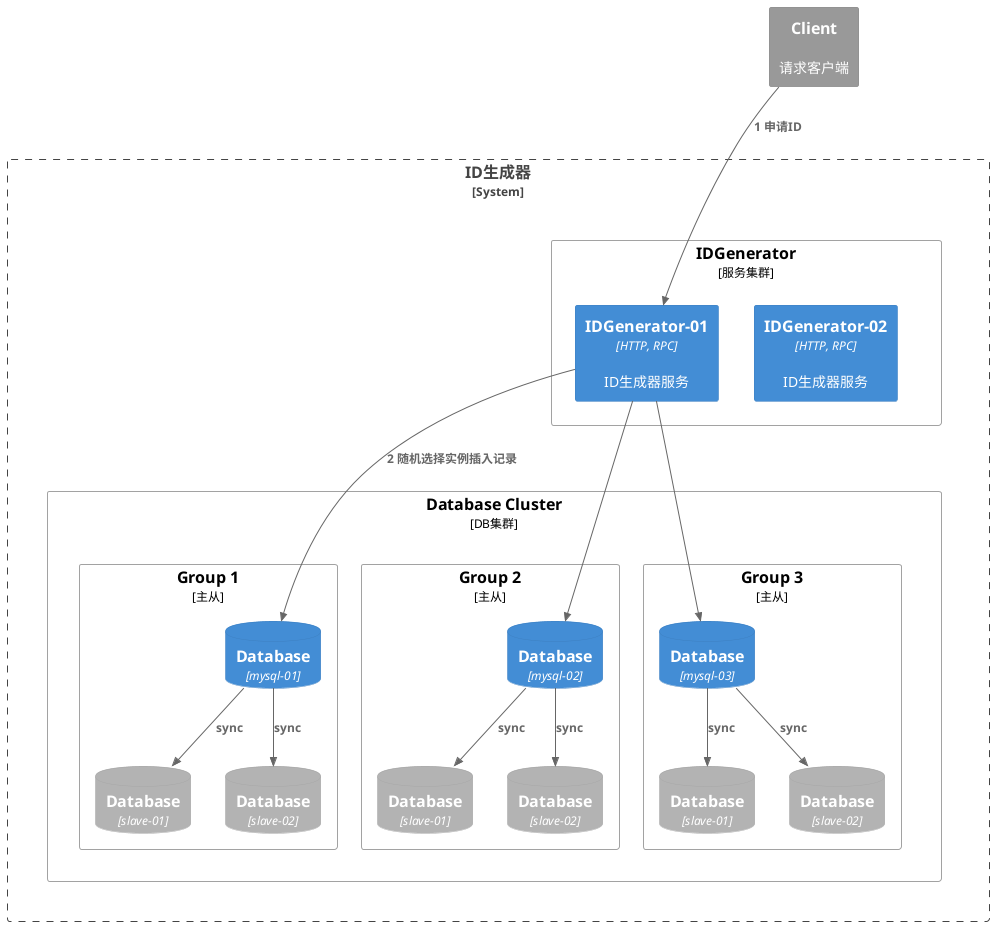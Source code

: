 @startuml
!include <C4/C4_Deployment>
HIDE_STEREOTYPE()

System_Ext(cli, "Client", "请求客户端")

System_Boundary(c1, "ID生成器"){ 
    Deployment_Node(idgen, "IDGenerator", "服务集群") {
        Container(idgen1, "IDGenerator-01", "HTTP, RPC", "ID生成器服务")
        Container(idgen2, "IDGenerator-02", "HTTP, RPC", "ID生成器服务")
    }

    Deployment_Node(db, "Database Cluster", "DB集群"){
        Deployment_Node(dbg1, "Group 1", "主从"){
            ContainerDb(db1, "Database", "mysql-01", "")
            ContainerDb_Ext(db1_1, "Database", "slave-01")
            ContainerDb_Ext(db1_2, "Database", "slave-02")
        }
        Deployment_Node(dbg2, "Group 2", "主从"){
            ContainerDb(db2, "Database", "mysql-02", "")
            ContainerDb_Ext(db2_1, "Database", "slave-01")
            ContainerDb_Ext(db2_2, "Database", "slave-02")
        }    
        Deployment_Node(dbg3, "Group 3", "主从"){
            ContainerDb(db3, "Database", "mysql-03", "")
            ContainerDb_Ext(db3_1, "Database", "slave-01")
            ContainerDb_Ext(db3_2, "Database", "slave-02")
        }
    
    }
}

Rel(cli, idgen1,"1 申请ID")
Rel(idgen1, db1, "2 随机选择实例插入记录")
Rel(idgen1, db2,"")
Rel(idgen1, db3, "")

Lay_D(cli, c1)
Lay_R(idgen1, idgen2)
Lay_R(db1, db2)
Lay_R(db2, db3)
Lay_D(idgen, db)
Rel_D(db1, db1_1, "sync")
Rel_D(db1, db1_2, "sync")
Rel_D(db2, db2_1, "sync")
Rel_D(db2, db2_2, "sync")
Rel_D(db3, db3_1, "sync")
Rel_D(db3, db3_2, "sync")

' SHOW_LEGEND()
@enduml